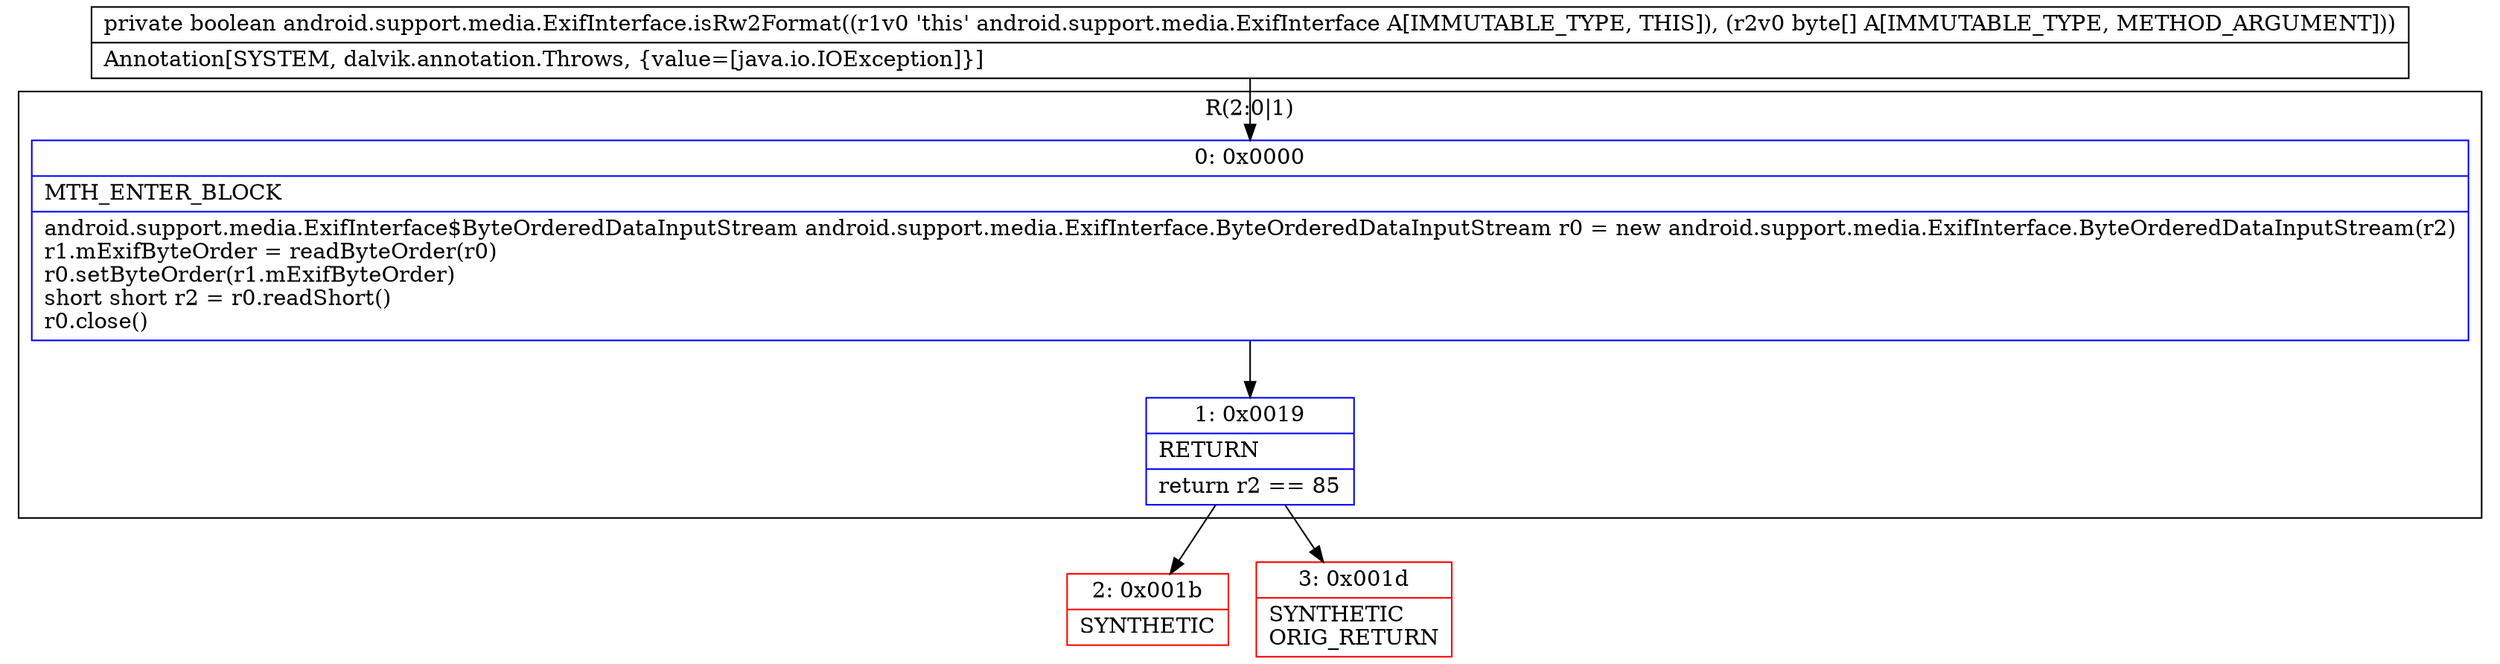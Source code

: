 digraph "CFG forandroid.support.media.ExifInterface.isRw2Format([B)Z" {
subgraph cluster_Region_1367788621 {
label = "R(2:0|1)";
node [shape=record,color=blue];
Node_0 [shape=record,label="{0\:\ 0x0000|MTH_ENTER_BLOCK\l|android.support.media.ExifInterface$ByteOrderedDataInputStream android.support.media.ExifInterface.ByteOrderedDataInputStream r0 = new android.support.media.ExifInterface.ByteOrderedDataInputStream(r2)\lr1.mExifByteOrder = readByteOrder(r0)\lr0.setByteOrder(r1.mExifByteOrder)\lshort short r2 = r0.readShort()\lr0.close()\l}"];
Node_1 [shape=record,label="{1\:\ 0x0019|RETURN\l|return r2 == 85\l}"];
}
Node_2 [shape=record,color=red,label="{2\:\ 0x001b|SYNTHETIC\l}"];
Node_3 [shape=record,color=red,label="{3\:\ 0x001d|SYNTHETIC\lORIG_RETURN\l}"];
MethodNode[shape=record,label="{private boolean android.support.media.ExifInterface.isRw2Format((r1v0 'this' android.support.media.ExifInterface A[IMMUTABLE_TYPE, THIS]), (r2v0 byte[] A[IMMUTABLE_TYPE, METHOD_ARGUMENT]))  | Annotation[SYSTEM, dalvik.annotation.Throws, \{value=[java.io.IOException]\}]\l}"];
MethodNode -> Node_0;
Node_0 -> Node_1;
Node_1 -> Node_2;
Node_1 -> Node_3;
}

